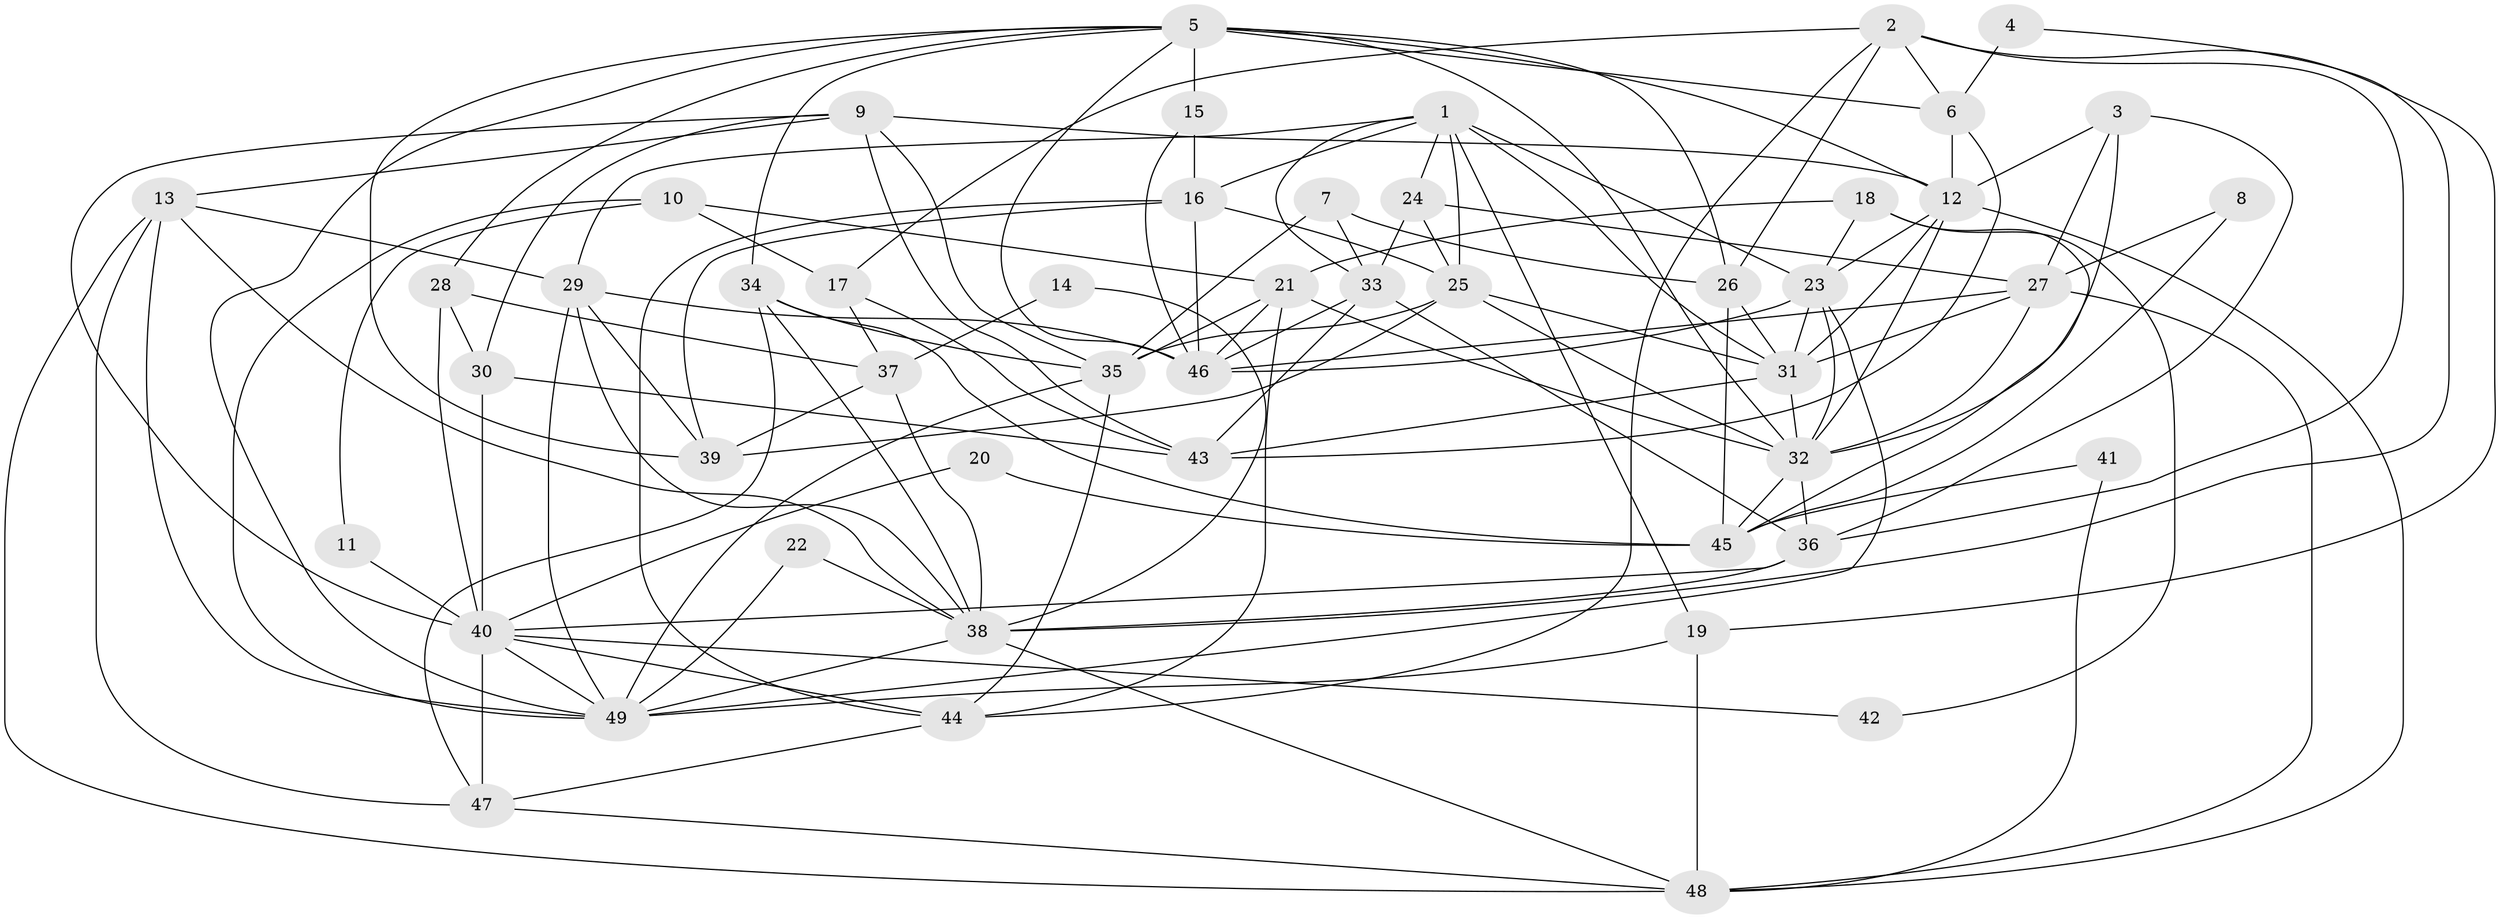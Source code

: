 // original degree distribution, {3: 0.18556701030927836, 2: 0.1958762886597938, 4: 0.26804123711340205, 5: 0.1958762886597938, 7: 0.07216494845360824, 6: 0.08247422680412371}
// Generated by graph-tools (version 1.1) at 2025/50/03/09/25 03:50:03]
// undirected, 49 vertices, 134 edges
graph export_dot {
graph [start="1"]
  node [color=gray90,style=filled];
  1;
  2;
  3;
  4;
  5;
  6;
  7;
  8;
  9;
  10;
  11;
  12;
  13;
  14;
  15;
  16;
  17;
  18;
  19;
  20;
  21;
  22;
  23;
  24;
  25;
  26;
  27;
  28;
  29;
  30;
  31;
  32;
  33;
  34;
  35;
  36;
  37;
  38;
  39;
  40;
  41;
  42;
  43;
  44;
  45;
  46;
  47;
  48;
  49;
  1 -- 16 [weight=1.0];
  1 -- 19 [weight=1.0];
  1 -- 23 [weight=1.0];
  1 -- 24 [weight=1.0];
  1 -- 25 [weight=1.0];
  1 -- 29 [weight=1.0];
  1 -- 31 [weight=1.0];
  1 -- 33 [weight=1.0];
  2 -- 6 [weight=1.0];
  2 -- 17 [weight=1.0];
  2 -- 19 [weight=1.0];
  2 -- 26 [weight=1.0];
  2 -- 36 [weight=1.0];
  2 -- 44 [weight=1.0];
  3 -- 12 [weight=1.0];
  3 -- 27 [weight=1.0];
  3 -- 32 [weight=1.0];
  3 -- 36 [weight=1.0];
  4 -- 6 [weight=1.0];
  4 -- 38 [weight=1.0];
  5 -- 6 [weight=1.0];
  5 -- 12 [weight=2.0];
  5 -- 15 [weight=1.0];
  5 -- 26 [weight=1.0];
  5 -- 28 [weight=1.0];
  5 -- 32 [weight=1.0];
  5 -- 34 [weight=1.0];
  5 -- 39 [weight=1.0];
  5 -- 46 [weight=1.0];
  5 -- 49 [weight=1.0];
  6 -- 12 [weight=1.0];
  6 -- 43 [weight=1.0];
  7 -- 26 [weight=1.0];
  7 -- 33 [weight=1.0];
  7 -- 35 [weight=1.0];
  8 -- 27 [weight=1.0];
  8 -- 45 [weight=1.0];
  9 -- 12 [weight=1.0];
  9 -- 13 [weight=1.0];
  9 -- 30 [weight=1.0];
  9 -- 35 [weight=1.0];
  9 -- 40 [weight=1.0];
  9 -- 43 [weight=1.0];
  10 -- 11 [weight=1.0];
  10 -- 17 [weight=1.0];
  10 -- 21 [weight=1.0];
  10 -- 49 [weight=1.0];
  11 -- 40 [weight=1.0];
  12 -- 23 [weight=1.0];
  12 -- 31 [weight=1.0];
  12 -- 32 [weight=1.0];
  12 -- 48 [weight=1.0];
  13 -- 29 [weight=1.0];
  13 -- 38 [weight=1.0];
  13 -- 47 [weight=1.0];
  13 -- 48 [weight=1.0];
  13 -- 49 [weight=1.0];
  14 -- 37 [weight=1.0];
  14 -- 38 [weight=1.0];
  15 -- 16 [weight=2.0];
  15 -- 46 [weight=1.0];
  16 -- 25 [weight=1.0];
  16 -- 39 [weight=1.0];
  16 -- 44 [weight=1.0];
  16 -- 46 [weight=1.0];
  17 -- 37 [weight=1.0];
  17 -- 43 [weight=1.0];
  18 -- 21 [weight=1.0];
  18 -- 23 [weight=1.0];
  18 -- 42 [weight=1.0];
  18 -- 45 [weight=1.0];
  19 -- 48 [weight=1.0];
  19 -- 49 [weight=1.0];
  20 -- 40 [weight=1.0];
  20 -- 45 [weight=1.0];
  21 -- 32 [weight=1.0];
  21 -- 35 [weight=1.0];
  21 -- 44 [weight=1.0];
  21 -- 46 [weight=2.0];
  22 -- 38 [weight=1.0];
  22 -- 49 [weight=1.0];
  23 -- 31 [weight=1.0];
  23 -- 32 [weight=1.0];
  23 -- 46 [weight=1.0];
  23 -- 49 [weight=1.0];
  24 -- 25 [weight=1.0];
  24 -- 27 [weight=1.0];
  24 -- 33 [weight=2.0];
  25 -- 31 [weight=1.0];
  25 -- 32 [weight=1.0];
  25 -- 35 [weight=1.0];
  25 -- 39 [weight=1.0];
  26 -- 31 [weight=2.0];
  26 -- 45 [weight=1.0];
  27 -- 31 [weight=1.0];
  27 -- 32 [weight=1.0];
  27 -- 46 [weight=1.0];
  27 -- 48 [weight=1.0];
  28 -- 30 [weight=1.0];
  28 -- 37 [weight=1.0];
  28 -- 40 [weight=1.0];
  29 -- 38 [weight=1.0];
  29 -- 39 [weight=1.0];
  29 -- 46 [weight=1.0];
  29 -- 49 [weight=1.0];
  30 -- 40 [weight=1.0];
  30 -- 43 [weight=1.0];
  31 -- 32 [weight=1.0];
  31 -- 43 [weight=1.0];
  32 -- 36 [weight=1.0];
  32 -- 45 [weight=1.0];
  33 -- 36 [weight=1.0];
  33 -- 43 [weight=1.0];
  33 -- 46 [weight=1.0];
  34 -- 35 [weight=1.0];
  34 -- 38 [weight=1.0];
  34 -- 45 [weight=1.0];
  34 -- 47 [weight=1.0];
  35 -- 44 [weight=1.0];
  35 -- 49 [weight=1.0];
  36 -- 38 [weight=1.0];
  36 -- 40 [weight=1.0];
  37 -- 38 [weight=1.0];
  37 -- 39 [weight=1.0];
  38 -- 48 [weight=1.0];
  38 -- 49 [weight=1.0];
  40 -- 42 [weight=1.0];
  40 -- 44 [weight=1.0];
  40 -- 47 [weight=1.0];
  40 -- 49 [weight=1.0];
  41 -- 45 [weight=1.0];
  41 -- 48 [weight=1.0];
  44 -- 47 [weight=1.0];
  47 -- 48 [weight=1.0];
}

